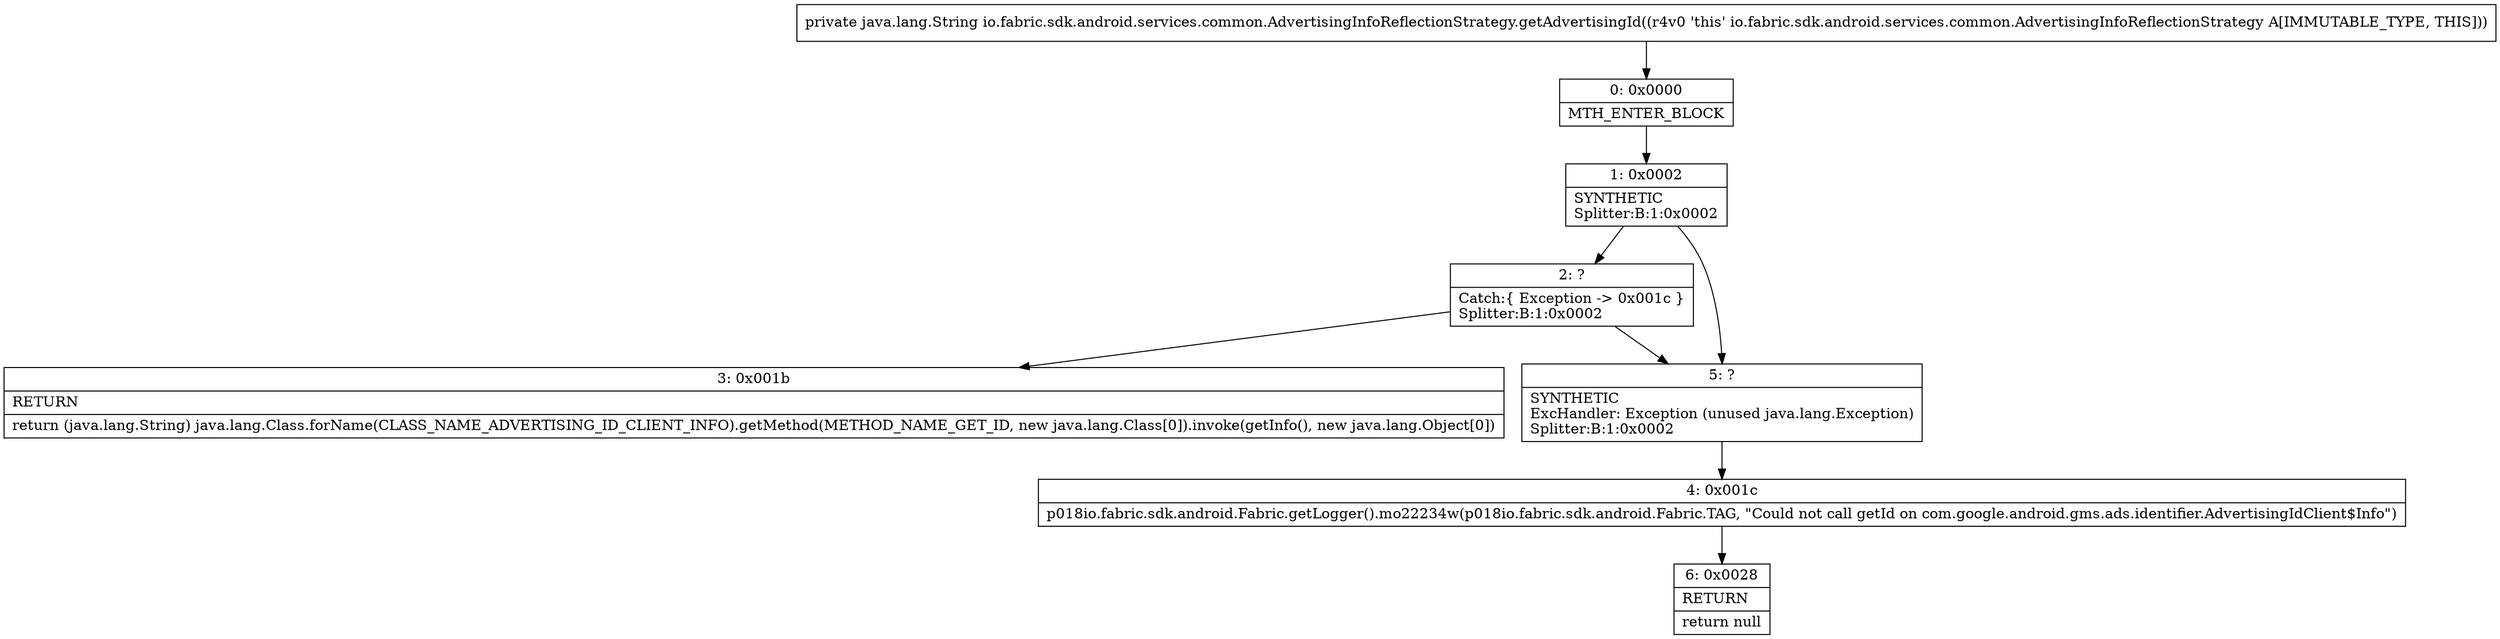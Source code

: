 digraph "CFG forio.fabric.sdk.android.services.common.AdvertisingInfoReflectionStrategy.getAdvertisingId()Ljava\/lang\/String;" {
Node_0 [shape=record,label="{0\:\ 0x0000|MTH_ENTER_BLOCK\l}"];
Node_1 [shape=record,label="{1\:\ 0x0002|SYNTHETIC\lSplitter:B:1:0x0002\l}"];
Node_2 [shape=record,label="{2\:\ ?|Catch:\{ Exception \-\> 0x001c \}\lSplitter:B:1:0x0002\l}"];
Node_3 [shape=record,label="{3\:\ 0x001b|RETURN\l|return (java.lang.String) java.lang.Class.forName(CLASS_NAME_ADVERTISING_ID_CLIENT_INFO).getMethod(METHOD_NAME_GET_ID, new java.lang.Class[0]).invoke(getInfo(), new java.lang.Object[0])\l}"];
Node_4 [shape=record,label="{4\:\ 0x001c|p018io.fabric.sdk.android.Fabric.getLogger().mo22234w(p018io.fabric.sdk.android.Fabric.TAG, \"Could not call getId on com.google.android.gms.ads.identifier.AdvertisingIdClient$Info\")\l}"];
Node_5 [shape=record,label="{5\:\ ?|SYNTHETIC\lExcHandler: Exception (unused java.lang.Exception)\lSplitter:B:1:0x0002\l}"];
Node_6 [shape=record,label="{6\:\ 0x0028|RETURN\l|return null\l}"];
MethodNode[shape=record,label="{private java.lang.String io.fabric.sdk.android.services.common.AdvertisingInfoReflectionStrategy.getAdvertisingId((r4v0 'this' io.fabric.sdk.android.services.common.AdvertisingInfoReflectionStrategy A[IMMUTABLE_TYPE, THIS])) }"];
MethodNode -> Node_0;
Node_0 -> Node_1;
Node_1 -> Node_2;
Node_1 -> Node_5;
Node_2 -> Node_3;
Node_2 -> Node_5;
Node_4 -> Node_6;
Node_5 -> Node_4;
}

